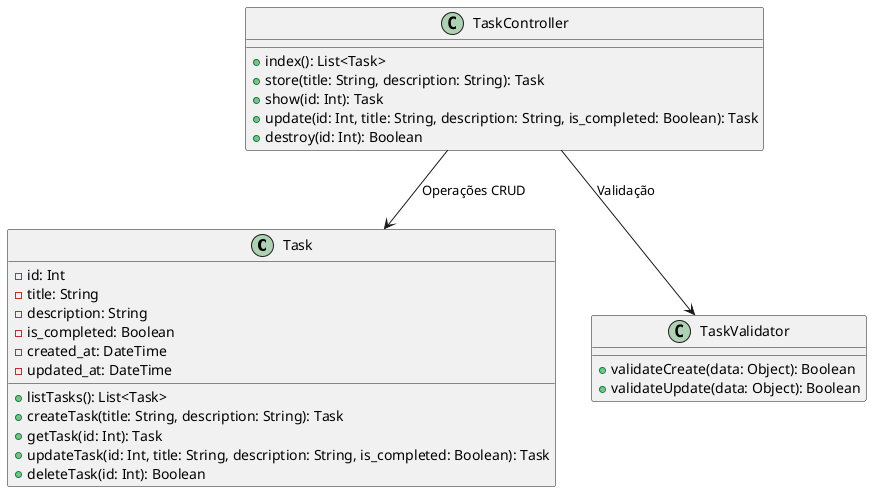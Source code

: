 @startuml TodolistAPI
!define TaskModel Entity

' Entidades
class Task {
  - id: Int
  - title: String
  - description: String
  - is_completed: Boolean
  - created_at: DateTime
  - updated_at: DateTime

  + listTasks(): List<Task>
  + createTask(title: String, description: String): Task
  + getTask(id: Int): Task
  + updateTask(id: Int, title: String, description: String, is_completed: Boolean): Task
  + deleteTask(id: Int): Boolean
}

' Controlador
class TaskController {
  + index(): List<Task>
  + store(title: String, description: String): Task
  + show(id: Int): Task
  + update(id: Int, title: String, description: String, is_completed: Boolean): Task
  + destroy(id: Int): Boolean
}

' Validação
class TaskValidator {
  + validateCreate(data: Object): Boolean
  + validateUpdate(data: Object): Boolean
}

' Relações
TaskController --> Task : "Operações CRUD"
TaskController --> TaskValidator : "Validação"
@enduml
